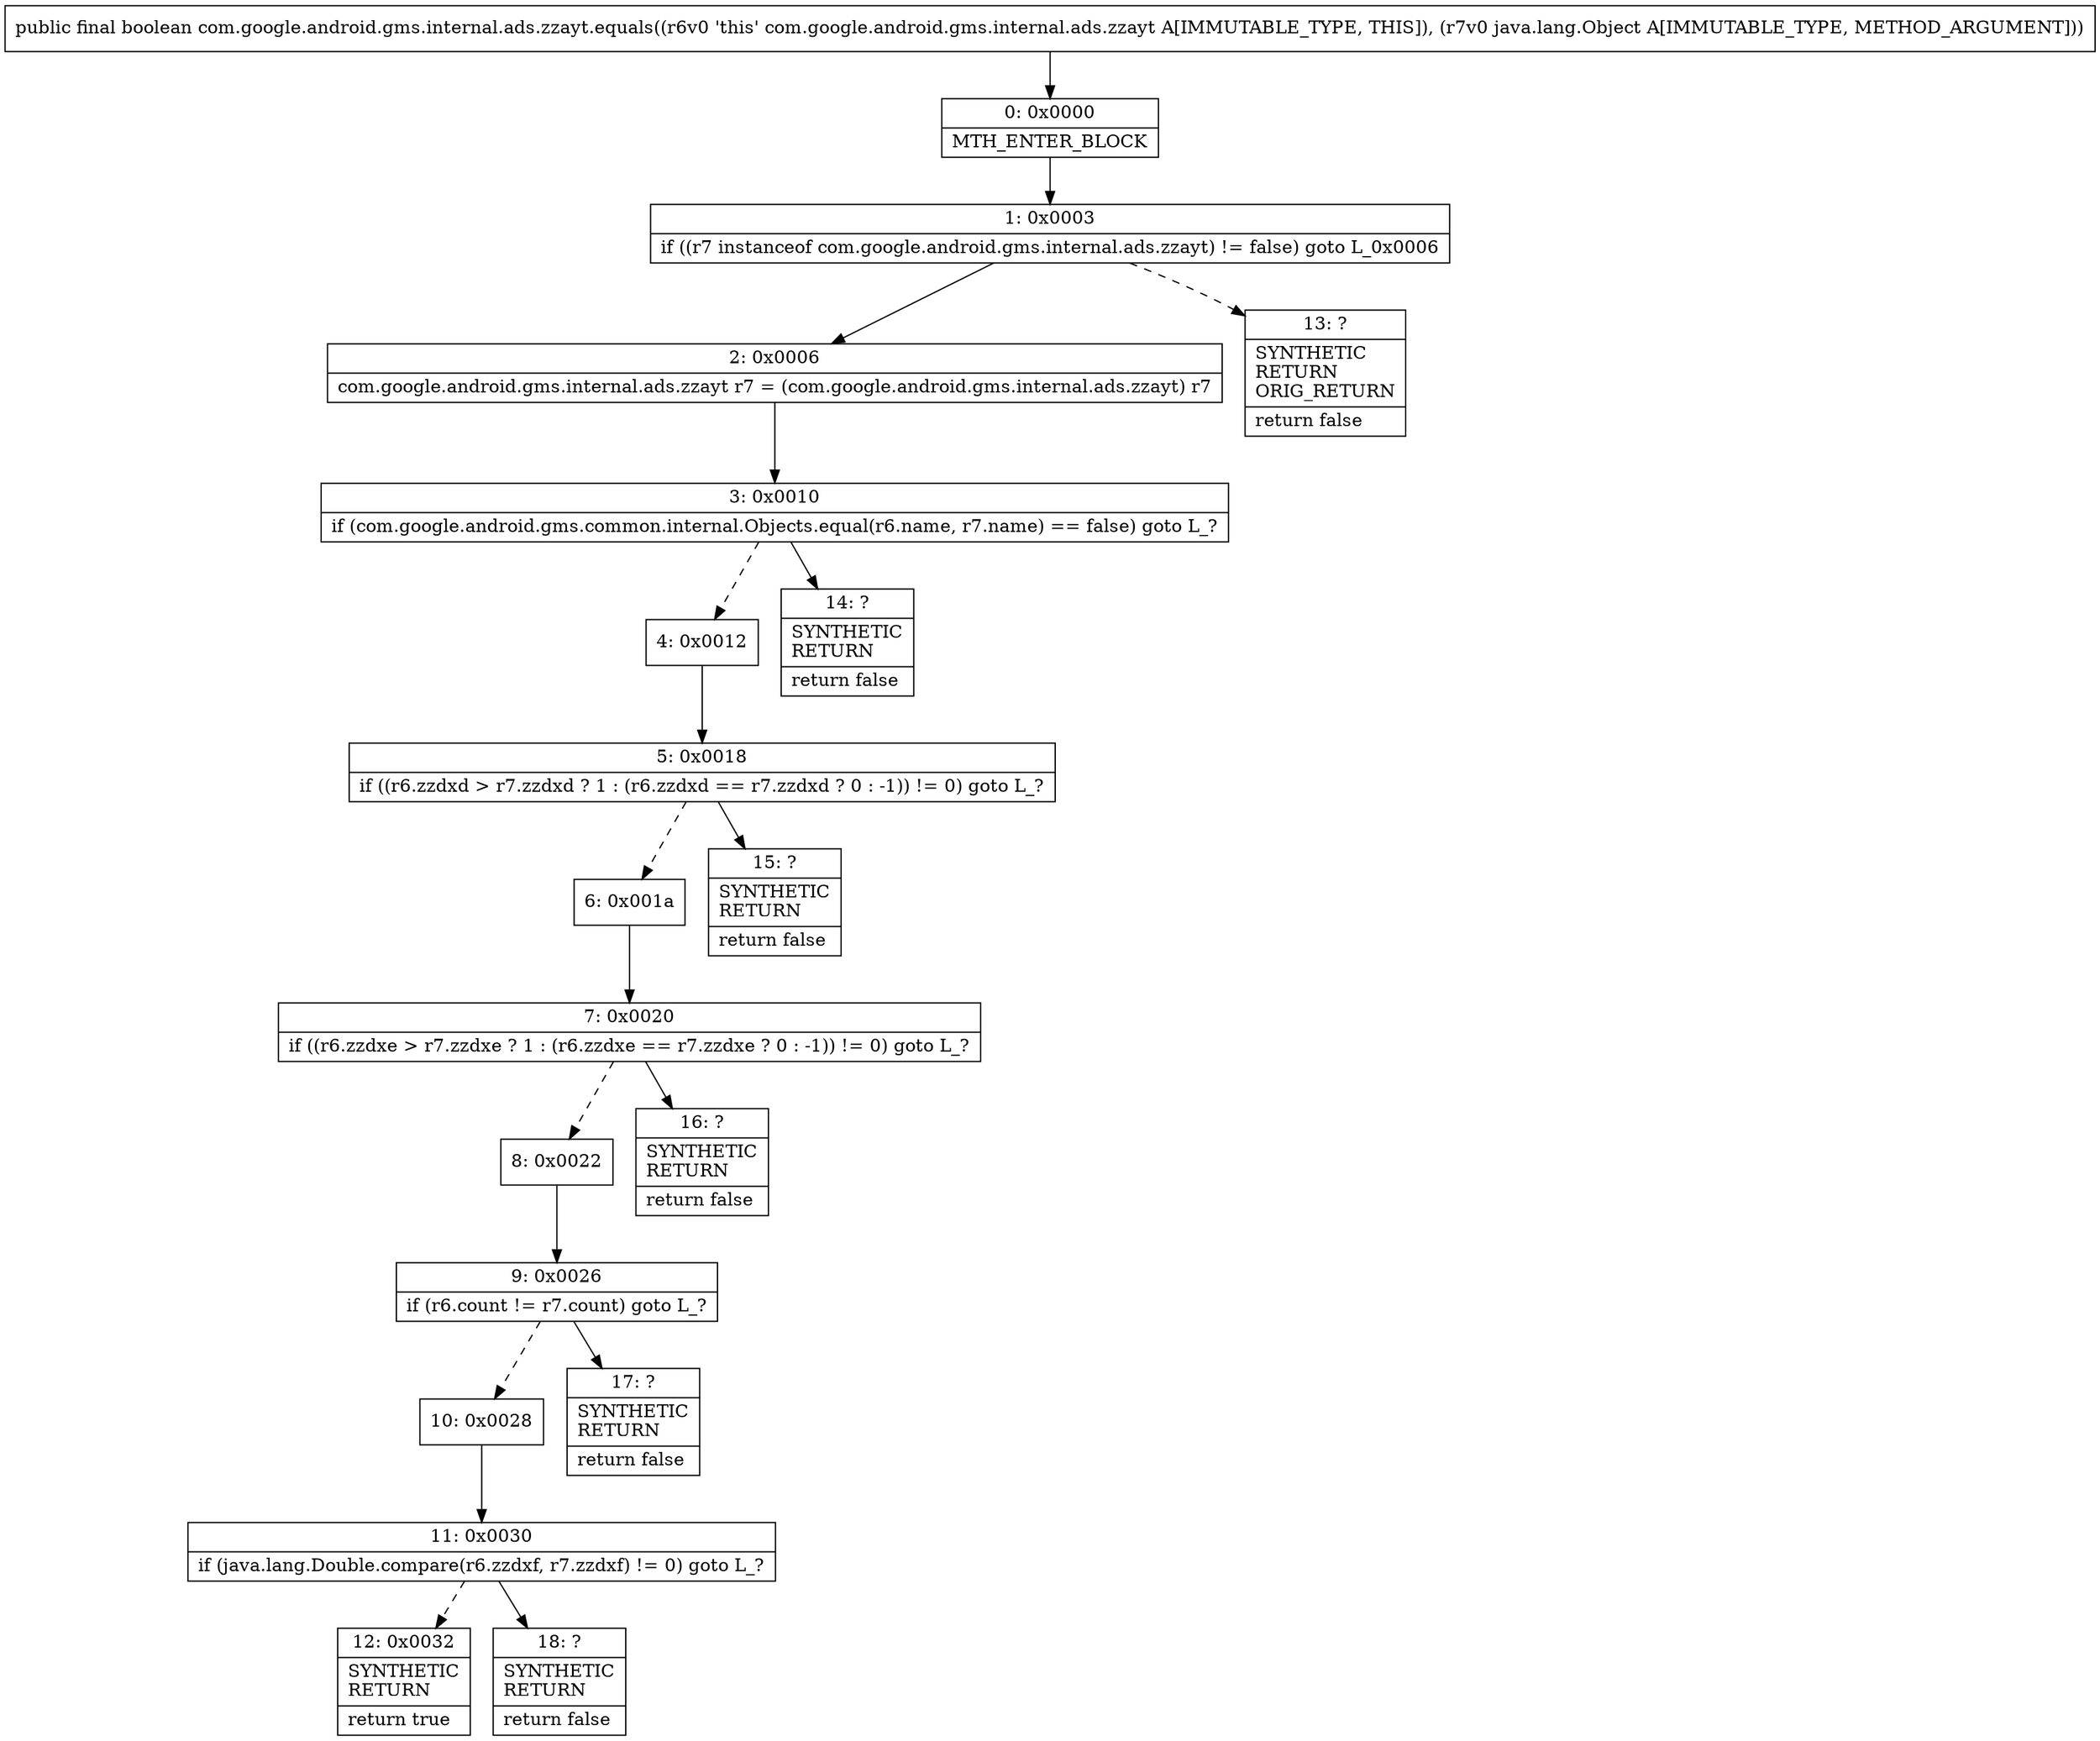 digraph "CFG forcom.google.android.gms.internal.ads.zzayt.equals(Ljava\/lang\/Object;)Z" {
Node_0 [shape=record,label="{0\:\ 0x0000|MTH_ENTER_BLOCK\l}"];
Node_1 [shape=record,label="{1\:\ 0x0003|if ((r7 instanceof com.google.android.gms.internal.ads.zzayt) != false) goto L_0x0006\l}"];
Node_2 [shape=record,label="{2\:\ 0x0006|com.google.android.gms.internal.ads.zzayt r7 = (com.google.android.gms.internal.ads.zzayt) r7\l}"];
Node_3 [shape=record,label="{3\:\ 0x0010|if (com.google.android.gms.common.internal.Objects.equal(r6.name, r7.name) == false) goto L_?\l}"];
Node_4 [shape=record,label="{4\:\ 0x0012}"];
Node_5 [shape=record,label="{5\:\ 0x0018|if ((r6.zzdxd \> r7.zzdxd ? 1 : (r6.zzdxd == r7.zzdxd ? 0 : \-1)) != 0) goto L_?\l}"];
Node_6 [shape=record,label="{6\:\ 0x001a}"];
Node_7 [shape=record,label="{7\:\ 0x0020|if ((r6.zzdxe \> r7.zzdxe ? 1 : (r6.zzdxe == r7.zzdxe ? 0 : \-1)) != 0) goto L_?\l}"];
Node_8 [shape=record,label="{8\:\ 0x0022}"];
Node_9 [shape=record,label="{9\:\ 0x0026|if (r6.count != r7.count) goto L_?\l}"];
Node_10 [shape=record,label="{10\:\ 0x0028}"];
Node_11 [shape=record,label="{11\:\ 0x0030|if (java.lang.Double.compare(r6.zzdxf, r7.zzdxf) != 0) goto L_?\l}"];
Node_12 [shape=record,label="{12\:\ 0x0032|SYNTHETIC\lRETURN\l|return true\l}"];
Node_13 [shape=record,label="{13\:\ ?|SYNTHETIC\lRETURN\lORIG_RETURN\l|return false\l}"];
Node_14 [shape=record,label="{14\:\ ?|SYNTHETIC\lRETURN\l|return false\l}"];
Node_15 [shape=record,label="{15\:\ ?|SYNTHETIC\lRETURN\l|return false\l}"];
Node_16 [shape=record,label="{16\:\ ?|SYNTHETIC\lRETURN\l|return false\l}"];
Node_17 [shape=record,label="{17\:\ ?|SYNTHETIC\lRETURN\l|return false\l}"];
Node_18 [shape=record,label="{18\:\ ?|SYNTHETIC\lRETURN\l|return false\l}"];
MethodNode[shape=record,label="{public final boolean com.google.android.gms.internal.ads.zzayt.equals((r6v0 'this' com.google.android.gms.internal.ads.zzayt A[IMMUTABLE_TYPE, THIS]), (r7v0 java.lang.Object A[IMMUTABLE_TYPE, METHOD_ARGUMENT])) }"];
MethodNode -> Node_0;
Node_0 -> Node_1;
Node_1 -> Node_2;
Node_1 -> Node_13[style=dashed];
Node_2 -> Node_3;
Node_3 -> Node_4[style=dashed];
Node_3 -> Node_14;
Node_4 -> Node_5;
Node_5 -> Node_6[style=dashed];
Node_5 -> Node_15;
Node_6 -> Node_7;
Node_7 -> Node_8[style=dashed];
Node_7 -> Node_16;
Node_8 -> Node_9;
Node_9 -> Node_10[style=dashed];
Node_9 -> Node_17;
Node_10 -> Node_11;
Node_11 -> Node_12[style=dashed];
Node_11 -> Node_18;
}

